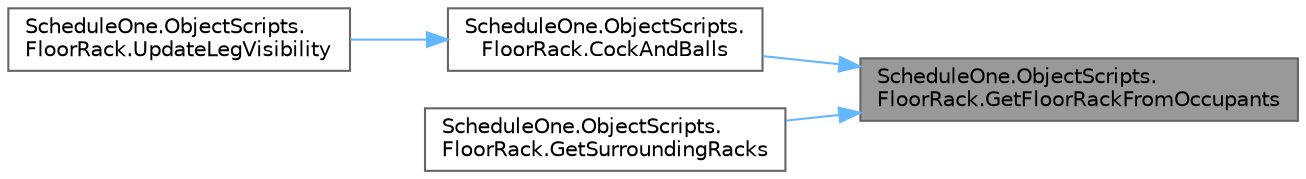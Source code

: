 digraph "ScheduleOne.ObjectScripts.FloorRack.GetFloorRackFromOccupants"
{
 // LATEX_PDF_SIZE
  bgcolor="transparent";
  edge [fontname=Helvetica,fontsize=10,labelfontname=Helvetica,labelfontsize=10];
  node [fontname=Helvetica,fontsize=10,shape=box,height=0.2,width=0.4];
  rankdir="RL";
  Node1 [id="Node000001",label="ScheduleOne.ObjectScripts.\lFloorRack.GetFloorRackFromOccupants",height=0.2,width=0.4,color="gray40", fillcolor="grey60", style="filled", fontcolor="black",tooltip=" "];
  Node1 -> Node2 [id="edge1_Node000001_Node000002",dir="back",color="steelblue1",style="solid",tooltip=" "];
  Node2 [id="Node000002",label="ScheduleOne.ObjectScripts.\lFloorRack.CockAndBalls",height=0.2,width=0.4,color="grey40", fillcolor="white", style="filled",URL="$class_schedule_one_1_1_object_scripts_1_1_floor_rack.html#a8466a64bb36556698263f7804e75ab86",tooltip=" "];
  Node2 -> Node3 [id="edge2_Node000002_Node000003",dir="back",color="steelblue1",style="solid",tooltip=" "];
  Node3 [id="Node000003",label="ScheduleOne.ObjectScripts.\lFloorRack.UpdateLegVisibility",height=0.2,width=0.4,color="grey40", fillcolor="white", style="filled",URL="$class_schedule_one_1_1_object_scripts_1_1_floor_rack.html#a009fe9bba900d8b2d027c8023bdfc746",tooltip=" "];
  Node1 -> Node4 [id="edge3_Node000001_Node000004",dir="back",color="steelblue1",style="solid",tooltip=" "];
  Node4 [id="Node000004",label="ScheduleOne.ObjectScripts.\lFloorRack.GetSurroundingRacks",height=0.2,width=0.4,color="grey40", fillcolor="white", style="filled",URL="$class_schedule_one_1_1_object_scripts_1_1_floor_rack.html#a499a1350d87c8759b4796ea7b65c9c3a",tooltip=" "];
}
